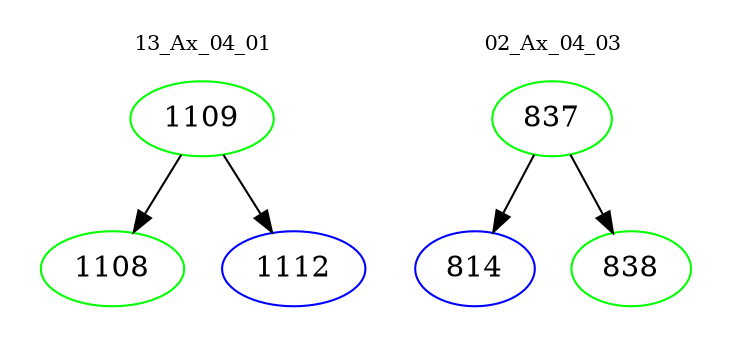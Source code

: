 digraph{
subgraph cluster_0 {
color = white
label = "13_Ax_04_01";
fontsize=10;
T0_1109 [label="1109", color="green"]
T0_1109 -> T0_1108 [color="black"]
T0_1108 [label="1108", color="green"]
T0_1109 -> T0_1112 [color="black"]
T0_1112 [label="1112", color="blue"]
}
subgraph cluster_1 {
color = white
label = "02_Ax_04_03";
fontsize=10;
T1_837 [label="837", color="green"]
T1_837 -> T1_814 [color="black"]
T1_814 [label="814", color="blue"]
T1_837 -> T1_838 [color="black"]
T1_838 [label="838", color="green"]
}
}

